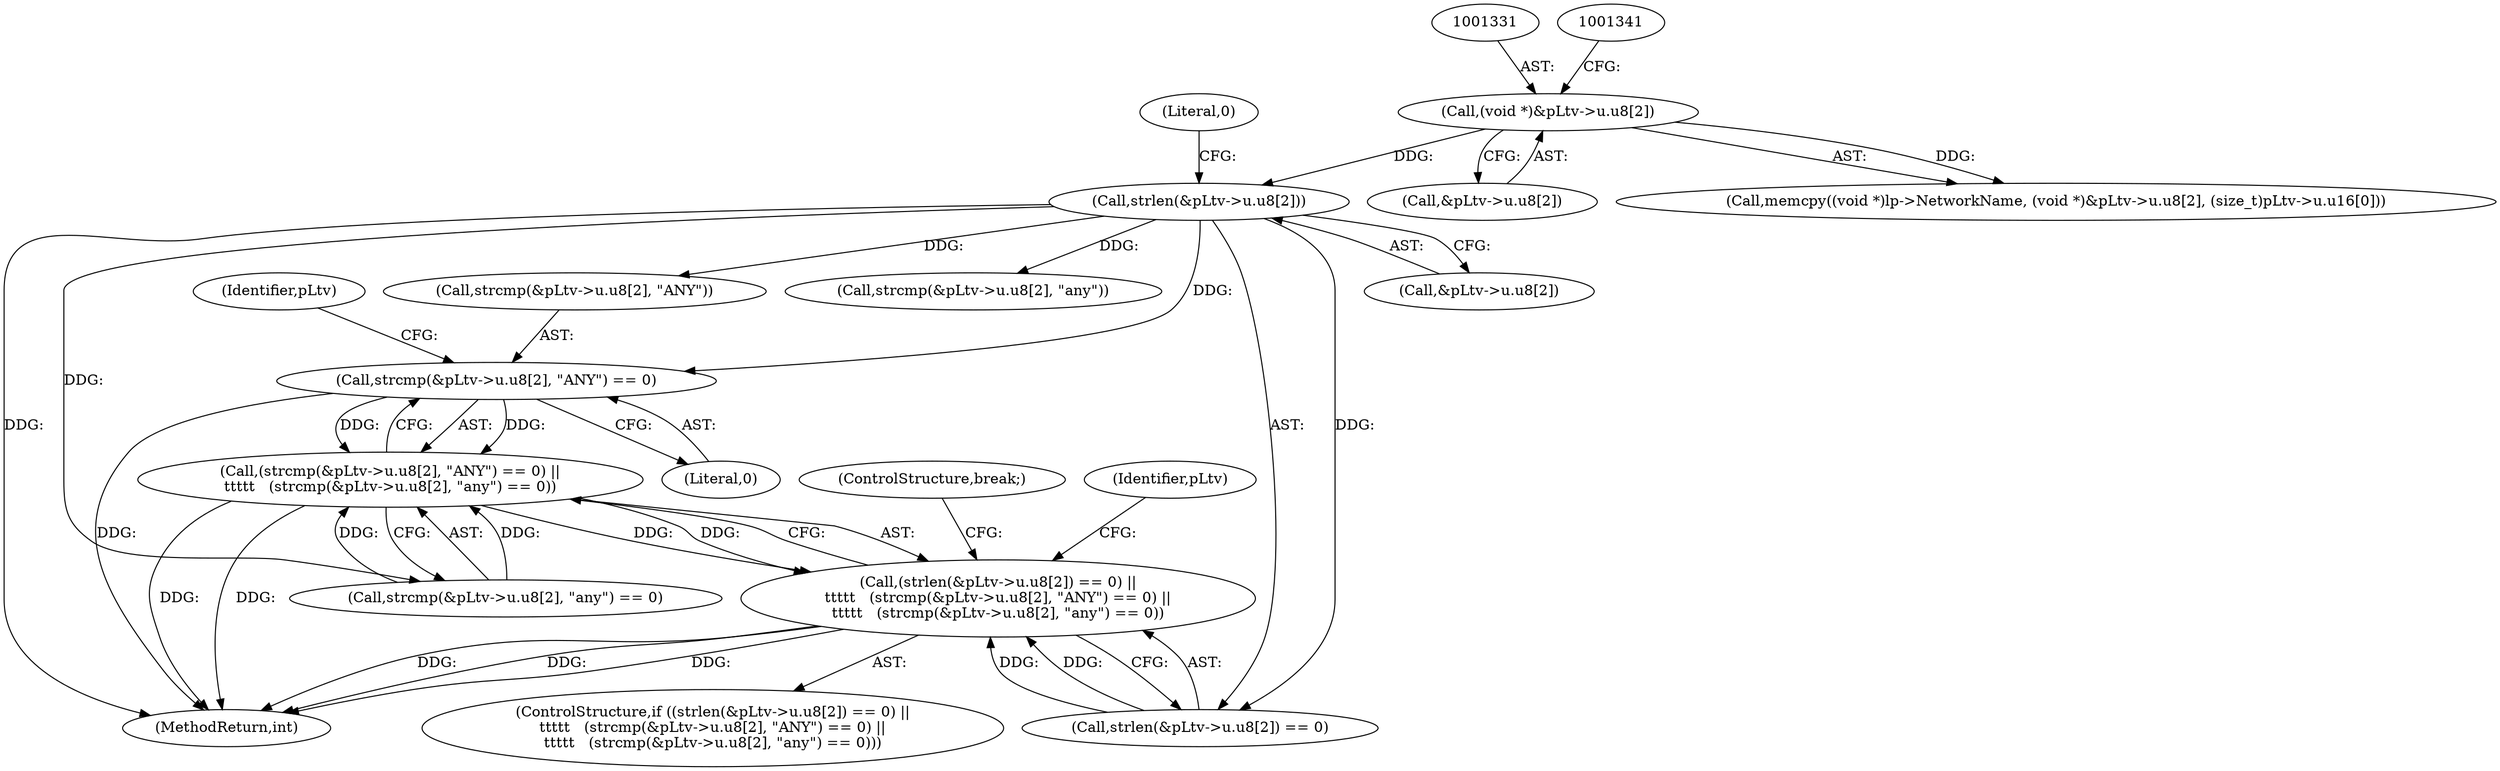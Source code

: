 digraph "0_linux_b5e2f339865fb443107e5b10603e53bbc92dc054_0@API" {
"1001379" [label="(Call,strcmp(&pLtv->u.u8[2], \"ANY\") == 0)"];
"1001368" [label="(Call,strlen(&pLtv->u.u8[2]))"];
"1001330" [label="(Call,(void *)&pLtv->u.u8[2])"];
"1001378" [label="(Call,(strcmp(&pLtv->u.u8[2], \"ANY\") == 0) ||\n\t\t\t\t\t   (strcmp(&pLtv->u.u8[2], \"any\") == 0))"];
"1001366" [label="(Call,(strlen(&pLtv->u.u8[2]) == 0) ||\n\t\t\t\t\t   (strcmp(&pLtv->u.u8[2], \"ANY\") == 0) ||\n\t\t\t\t\t   (strcmp(&pLtv->u.u8[2], \"any\") == 0))"];
"1001397" [label="(Identifier,pLtv)"];
"1001380" [label="(Call,strcmp(&pLtv->u.u8[2], \"ANY\"))"];
"1001368" [label="(Call,strlen(&pLtv->u.u8[2]))"];
"1001408" [label="(Identifier,pLtv)"];
"1001330" [label="(Call,(void *)&pLtv->u.u8[2])"];
"1001332" [label="(Call,&pLtv->u.u8[2])"];
"1002520" [label="(MethodReturn,int)"];
"1001324" [label="(Call,memcpy((void *)lp->NetworkName, (void *)&pLtv->u.u8[2], (size_t)pLtv->u.u16[0]))"];
"1001392" [label="(Call,strcmp(&pLtv->u.u8[2], \"any\"))"];
"1001367" [label="(Call,strlen(&pLtv->u.u8[2]) == 0)"];
"1001377" [label="(Literal,0)"];
"1001422" [label="(ControlStructure,break;)"];
"1001390" [label="(Literal,0)"];
"1001366" [label="(Call,(strlen(&pLtv->u.u8[2]) == 0) ||\n\t\t\t\t\t   (strcmp(&pLtv->u.u8[2], \"ANY\") == 0) ||\n\t\t\t\t\t   (strcmp(&pLtv->u.u8[2], \"any\") == 0))"];
"1001391" [label="(Call,strcmp(&pLtv->u.u8[2], \"any\") == 0)"];
"1001369" [label="(Call,&pLtv->u.u8[2])"];
"1001365" [label="(ControlStructure,if ((strlen(&pLtv->u.u8[2]) == 0) ||\n\t\t\t\t\t   (strcmp(&pLtv->u.u8[2], \"ANY\") == 0) ||\n\t\t\t\t\t   (strcmp(&pLtv->u.u8[2], \"any\") == 0)))"];
"1001379" [label="(Call,strcmp(&pLtv->u.u8[2], \"ANY\") == 0)"];
"1001378" [label="(Call,(strcmp(&pLtv->u.u8[2], \"ANY\") == 0) ||\n\t\t\t\t\t   (strcmp(&pLtv->u.u8[2], \"any\") == 0))"];
"1001379" -> "1001378"  [label="AST: "];
"1001379" -> "1001390"  [label="CFG: "];
"1001380" -> "1001379"  [label="AST: "];
"1001390" -> "1001379"  [label="AST: "];
"1001397" -> "1001379"  [label="CFG: "];
"1001378" -> "1001379"  [label="CFG: "];
"1001379" -> "1002520"  [label="DDG: "];
"1001379" -> "1001378"  [label="DDG: "];
"1001379" -> "1001378"  [label="DDG: "];
"1001368" -> "1001379"  [label="DDG: "];
"1001368" -> "1001367"  [label="AST: "];
"1001368" -> "1001369"  [label="CFG: "];
"1001369" -> "1001368"  [label="AST: "];
"1001377" -> "1001368"  [label="CFG: "];
"1001368" -> "1002520"  [label="DDG: "];
"1001368" -> "1001367"  [label="DDG: "];
"1001330" -> "1001368"  [label="DDG: "];
"1001368" -> "1001380"  [label="DDG: "];
"1001368" -> "1001391"  [label="DDG: "];
"1001368" -> "1001392"  [label="DDG: "];
"1001330" -> "1001324"  [label="AST: "];
"1001330" -> "1001332"  [label="CFG: "];
"1001331" -> "1001330"  [label="AST: "];
"1001332" -> "1001330"  [label="AST: "];
"1001341" -> "1001330"  [label="CFG: "];
"1001330" -> "1001324"  [label="DDG: "];
"1001378" -> "1001366"  [label="AST: "];
"1001378" -> "1001391"  [label="CFG: "];
"1001391" -> "1001378"  [label="AST: "];
"1001366" -> "1001378"  [label="CFG: "];
"1001378" -> "1002520"  [label="DDG: "];
"1001378" -> "1002520"  [label="DDG: "];
"1001378" -> "1001366"  [label="DDG: "];
"1001378" -> "1001366"  [label="DDG: "];
"1001391" -> "1001378"  [label="DDG: "];
"1001391" -> "1001378"  [label="DDG: "];
"1001366" -> "1001365"  [label="AST: "];
"1001366" -> "1001367"  [label="CFG: "];
"1001367" -> "1001366"  [label="AST: "];
"1001408" -> "1001366"  [label="CFG: "];
"1001422" -> "1001366"  [label="CFG: "];
"1001366" -> "1002520"  [label="DDG: "];
"1001366" -> "1002520"  [label="DDG: "];
"1001366" -> "1002520"  [label="DDG: "];
"1001367" -> "1001366"  [label="DDG: "];
"1001367" -> "1001366"  [label="DDG: "];
}
